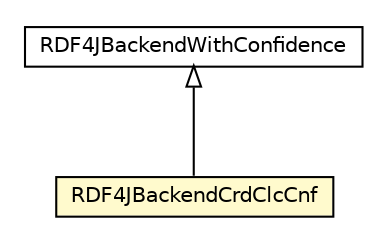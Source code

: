 #!/usr/local/bin/dot
#
# Class diagram 
# Generated by UMLGraph version R5_6-24-gf6e263 (http://www.umlgraph.org/)
#

digraph G {
	edge [fontname="Helvetica",fontsize=10,labelfontname="Helvetica",labelfontsize=10];
	node [fontname="Helvetica",fontsize=10,shape=plaintext];
	nodesep=0.25;
	ranksep=0.5;
	// org.universAAL.context.che.database.impl.RDF4JBackendCrdClcCnf
	c5295 [label=<<table title="org.universAAL.context.che.database.impl.RDF4JBackendCrdClcCnf" border="0" cellborder="1" cellspacing="0" cellpadding="2" port="p" bgcolor="lemonChiffon" href="./RDF4JBackendCrdClcCnf.html">
		<tr><td><table border="0" cellspacing="0" cellpadding="1">
<tr><td align="center" balign="center"> RDF4JBackendCrdClcCnf </td></tr>
		</table></td></tr>
		</table>>, URL="./RDF4JBackendCrdClcCnf.html", fontname="Helvetica", fontcolor="black", fontsize=10.0];
	// org.universAAL.context.che.database.impl.RDF4JBackendWithConfidence
	c5299 [label=<<table title="org.universAAL.context.che.database.impl.RDF4JBackendWithConfidence" border="0" cellborder="1" cellspacing="0" cellpadding="2" port="p" href="./RDF4JBackendWithConfidence.html">
		<tr><td><table border="0" cellspacing="0" cellpadding="1">
<tr><td align="center" balign="center"> RDF4JBackendWithConfidence </td></tr>
		</table></td></tr>
		</table>>, URL="./RDF4JBackendWithConfidence.html", fontname="Helvetica", fontcolor="black", fontsize=10.0];
	//org.universAAL.context.che.database.impl.RDF4JBackendCrdClcCnf extends org.universAAL.context.che.database.impl.RDF4JBackendWithConfidence
	c5299:p -> c5295:p [dir=back,arrowtail=empty];
}

